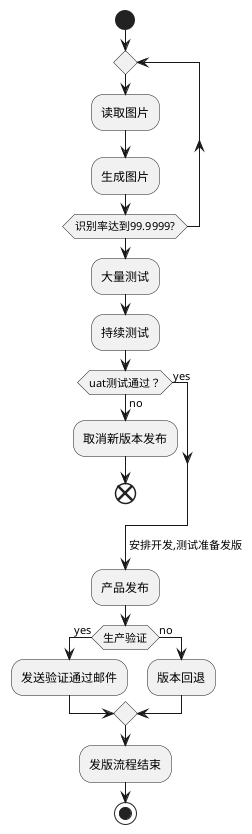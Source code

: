 @startuml
start

repeat
    :读取图片;
    :生成图片;
repeat while(识别率达到99.9999?)
:大量测试;
:持续测试;
if(uat测试通过？) then (yes)
else(no)
    :取消新版本发布;
    end
endif
->安排开发,测试准备发版;
:产品发布;
if(生产验证) then(yes)
    :发送验证通过邮件;
else(no)
    :版本回退;
endif
:发版流程结束;
stop
@enduml